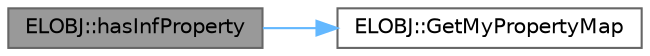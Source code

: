 digraph "ELOBJ::hasInfProperty"
{
 // LATEX_PDF_SIZE
  bgcolor="transparent";
  edge [fontname=Helvetica,fontsize=10,labelfontname=Helvetica,labelfontsize=10];
  node [fontname=Helvetica,fontsize=10,shape=box,height=0.2,width=0.4];
  rankdir="LR";
  Node1 [label="ELOBJ::hasInfProperty",height=0.2,width=0.4,color="gray40", fillcolor="grey60", style="filled", fontcolor="black",tooltip="指定のEPCがINF必須かどうか"];
  Node1 -> Node2 [color="steelblue1",style="solid"];
  Node2 [label="ELOBJ::GetMyPropertyMap",height=0.2,width=0.4,color="grey40", fillcolor="white", style="filled",URL="$class_e_l_o_b_j.html#a7303a697a8e593724b3edde5834037db",tooltip="Profile(0x9d, 0x9e, 0x9f)を計算して 個数 + EPCsの形で返す（個数はPDCではないことに注意）"];
}
